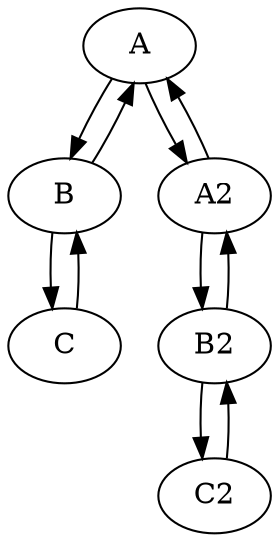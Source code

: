 digraph "test" {
	"A" -> "B";
	"B" -> "A";

	"C" -> "B";
	"B" -> "C";

        "A2" -> "A";
        "A" -> "A2";

	"A2" -> "B2";
	"B2" -> "A2";

	"C2" -> "B2";
	"B2" -> "C2";
}
